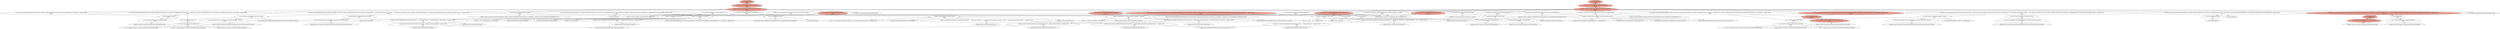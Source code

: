 digraph "implicit-searches-1510003565016" {
 graph [ranksep=0];
  "shapeless.LabelledGeneric.Aux[scala.collection.immutable.::[String],R]" [label="shapeless.LabelledGeneric.Aux[scala.collection.immutable.::[String],R]\l30ms"];
  "io.circe.export.Exported[io.circe.Decoder[String]]" [label="io.circe.export.Exported[io.circe.Decoder[String]]\l31ms"];
  "shapeless.LabelledGeneric.Aux[Qux,R]" [label="shapeless.LabelledGeneric.Aux[Qux,R]\l31ms"];
  "shapeless.ops.coproduct.ZipWithKeys.Aux[(Symbol @@ String('::')) :: (Symbol @@ String('Nil')) :: shapeless.HNil,scala.collection.immutable.::[String] :+: scala.collection.immutable.Nil.type :+: shapeless.CNil,R]" [label="shapeless.ops.coproduct.ZipWithKeys.Aux[(Symbol @@ String('::')) :: (Symbol @@ String('Nil')) :: shapeless.HNil,scala.collection.immutable.::[String] :+: scala.collection.immutable.Nil.type :+: shapeless.CNil,R]\l11ms"];
  "io.circe.generic.encoding.ReprObjectEncoder[String with shapeless.labelled.KeyTag[Symbol with shapeless.tag.Tagged[String('head')],String] :: List[String] with shapeless.labelled.KeyTag[Symbol with shapeless.tag.Tagged[String('tl$access$1')],List[String]] :: shapeless.HNil]" [label="io.circe.generic.encoding.ReprObjectEncoder[String with shapeless.labelled.KeyTag[Symbol with shapeless.tag.Tagged[String('head')],String] :: List[String] with shapeless.labelled.KeyTag[Symbol with shapeless.tag.Tagged[String('tl$access$1')],List[String]] :: shapeless.HNil]\l41ms"];
  "shapeless.ops.hlist.ZipWithKeys.Aux[(Symbol @@ String('xs')) :: shapeless.HNil,List[String] :: shapeless.HNil,R]" [label="shapeless.ops.hlist.ZipWithKeys.Aux[(Symbol @@ String('xs')) :: shapeless.HNil,List[String] :: shapeless.HNil,R]\l57ms"];
  "io.circe.export.Exported[io.circe.ObjectEncoder[List[String]]]" [style=filled, fillcolor="#ea9d8f",label="io.circe.export.Exported[io.circe.ObjectEncoder[List[String]]]\l999ms"];
  "io.circe.export.Exported[io.circe.Decoder[scala.collection.immutable.Nil.type]]" [label="io.circe.export.Exported[io.circe.Decoder[scala.collection.immutable.Nil.type]]\l26ms"];
  "io.circe.generic.decoding.ReprDecoder[scala.collection.immutable.::[String] with shapeless.labelled.KeyTag[Symbol with shapeless.tag.Tagged[String('::')],scala.collection.immutable.::[String]] :+: scala.collection.immutable.Nil.type with shapeless.labelled.KeyTag[Symbol with shapeless.tag.Tagged[String('Nil')],scala.collection.immutable.Nil.type] :+: shapeless.CNil]" [label="io.circe.generic.decoding.ReprDecoder[scala.collection.immutable.::[String] with shapeless.labelled.KeyTag[Symbol with shapeless.tag.Tagged[String('::')],scala.collection.immutable.::[String]] :+: scala.collection.immutable.Nil.type with shapeless.labelled.KeyTag[Symbol with shapeless.tag.Tagged[String('Nil')],scala.collection.immutable.Nil.type] :+: shapeless.CNil]\l166ms"];
  "io.circe.Encoder[String]" [label="io.circe.Encoder[String]\l95ms"];
  "io.circe.export.Exported[io.circe.ObjectEncoder[Foo]]" [style=filled, fillcolor="#ea9d8f",label="io.circe.export.Exported[io.circe.ObjectEncoder[Foo]]\l2049ms"];
  "io.circe.Decoder[scala.collection.immutable.::[String]]" [label="io.circe.Decoder[scala.collection.immutable.::[String]]\l109ms"];
  "io.circe.Decoder[scala.collection.immutable.Nil.type]" [label="io.circe.Decoder[scala.collection.immutable.Nil.type]\l30ms"];
  "io.circe.export.Exported[io.circe.Decoder[Qux]]" [label="io.circe.export.Exported[io.circe.Decoder[Qux]]\l72ms"];
  "io.circe.Decoder[List[String]]" [label="io.circe.Decoder[List[String]]\l395ms"];
  "io.circe.generic.decoding.ReprDecoder[String with shapeless.labelled.KeyTag[Symbol with shapeless.tag.Tagged[String('head')],String] :: List[String] with shapeless.labelled.KeyTag[Symbol with shapeless.tag.Tagged[String('tl$access$1')],List[String]] :: shapeless.HNil]" [label="io.circe.generic.decoding.ReprDecoder[String with shapeless.labelled.KeyTag[Symbol with shapeless.tag.Tagged[String('head')],String] :: List[String] with shapeless.labelled.KeyTag[Symbol with shapeless.tag.Tagged[String('tl$access$1')],List[String]] :: shapeless.HNil]\l56ms"];
  "io.circe.generic.encoding.ReprObjectEncoder[Int with shapeless.labelled.KeyTag[Symbol with shapeless.tag.Tagged[String('i')],Int] :: Option[Double] with shapeless.labelled.KeyTag[Symbol with shapeless.tag.Tagged[String('d')],Option[Double]] :: shapeless.HNil]" [label="io.circe.generic.encoding.ReprObjectEncoder[Int with shapeless.labelled.KeyTag[Symbol with shapeless.tag.Tagged[String('i')],Int] :: Option[Double] with shapeless.labelled.KeyTag[Symbol with shapeless.tag.Tagged[String('d')],Option[Double]] :: shapeless.HNil]\l52ms"];
  "io.circe.Decoder[Option[Double]]" [label="io.circe.Decoder[Option[Double]]\l17ms"];
  "shapeless.LabelledGeneric.Aux[String,R]" [label="shapeless.LabelledGeneric.Aux[String,R]\l6ms"];
  "io.circe.generic.decoding.DerivedDecoder[List[String]]" [label="io.circe.generic.decoding.DerivedDecoder[List[String]]\l384ms"];
  "shapeless.ops.coproduct.ZipWithKeys.Aux[(Symbol @@ String('::')) :: (Symbol @@ String('Nil')) :: shapeless.HNil,scala.collection.immutable.::[String] :+: scala.collection.immutable.Nil.type :+: shapeless.CNil,R]" [label="shapeless.ops.coproduct.ZipWithKeys.Aux[(Symbol @@ String('::')) :: (Symbol @@ String('Nil')) :: shapeless.HNil,scala.collection.immutable.::[String] :+: scala.collection.immutable.Nil.type :+: shapeless.CNil,R]\l8ms"];
  "io.circe.generic.encoding.DerivedObjectEncoder[List[String]]" [style=filled, fillcolor="#ea9d8f",label="io.circe.generic.encoding.DerivedObjectEncoder[List[String]]\l991ms"];
  "io.circe.generic.encoding.ReprObjectEncoder[String with shapeless.labelled.KeyTag[Symbol with shapeless.tag.Tagged[String('head')],String] :: List[String] with shapeless.labelled.KeyTag[Symbol with shapeless.tag.Tagged[String('tl$access$1')],List[String]] :: shapeless.HNil]" [label="io.circe.generic.encoding.ReprObjectEncoder[String with shapeless.labelled.KeyTag[Symbol with shapeless.tag.Tagged[String('head')],String] :: List[String] with shapeless.labelled.KeyTag[Symbol with shapeless.tag.Tagged[String('tl$access$1')],List[String]] :: shapeless.HNil]\l68ms"];
  "shapeless.ops.coproduct.ZipWithKeys.Aux[(Symbol @@ String('Bar')) :: (Symbol @@ String('Qux')) :: shapeless.HNil,Bar :+: Qux :+: shapeless.CNil,R]" [label="shapeless.ops.coproduct.ZipWithKeys.Aux[(Symbol @@ String('Bar')) :: (Symbol @@ String('Qux')) :: shapeless.HNil,Bar :+: Qux :+: shapeless.CNil,R]\l50ms"];
  "shapeless.LabelledGeneric.Aux[scala.collection.immutable.Nil.type,R]" [label="shapeless.LabelledGeneric.Aux[scala.collection.immutable.Nil.type,R]\l18ms"];
  "io.circe.export.Exported[io.circe.ObjectEncoder[String]]" [label="io.circe.export.Exported[io.circe.ObjectEncoder[String]]\l58ms"];
  "io.circe.generic.encoding.ReprObjectEncoder[scala.collection.immutable.::[String] with shapeless.labelled.KeyTag[Symbol with shapeless.tag.Tagged[String('::')],scala.collection.immutable.::[String]] :+: scala.collection.immutable.Nil.type with shapeless.labelled.KeyTag[Symbol with shapeless.tag.Tagged[String('Nil')],scala.collection.immutable.Nil.type] :+: shapeless.CNil]" [label="io.circe.generic.encoding.ReprObjectEncoder[scala.collection.immutable.::[String] with shapeless.labelled.KeyTag[Symbol with shapeless.tag.Tagged[String('::')],scala.collection.immutable.::[String]] :+: scala.collection.immutable.Nil.type with shapeless.labelled.KeyTag[Symbol with shapeless.tag.Tagged[String('Nil')],scala.collection.immutable.Nil.type] :+: shapeless.CNil]\l214ms"];
  "io.circe.Encoder[List[String]]" [style=filled, fillcolor="#ea9d8f",label="io.circe.Encoder[List[String]]\l1022ms"];
  "shapeless.ops.hlist.ZipWithKeys.Aux[(Symbol @@ String('head')) :: (Symbol @@ String('tl$access$1')) :: shapeless.HNil,String :: List[String] :: shapeless.HNil,R]" [label="shapeless.ops.hlist.ZipWithKeys.Aux[(Symbol @@ String('head')) :: (Symbol @@ String('tl$access$1')) :: shapeless.HNil,String :: List[String] :: shapeless.HNil,R]\l13ms"];
  "io.circe.generic.encoding.ReprObjectEncoder[Bar with shapeless.labelled.KeyTag[Symbol with shapeless.tag.Tagged[String('Bar')],Bar] :+: Qux with shapeless.labelled.KeyTag[Symbol with shapeless.tag.Tagged[String('Qux')],Qux] :+: shapeless.CNil]" [style=filled, fillcolor="#ea9d8f",label="io.circe.generic.encoding.ReprObjectEncoder[Bar with shapeless.labelled.KeyTag[Symbol with shapeless.tag.Tagged[String('Bar')],Bar] :+: Qux with shapeless.labelled.KeyTag[Symbol with shapeless.tag.Tagged[String('Qux')],Qux] :+: shapeless.CNil]\l524ms"];
  "shapeless.ops.hlist.ZipWithKeys.Aux[(Symbol @@ String('head')) :: (Symbol @@ String('tl$access$1')) :: shapeless.HNil,String :: List[String] :: shapeless.HNil,R]" [label="shapeless.ops.hlist.ZipWithKeys.Aux[(Symbol @@ String('head')) :: (Symbol @@ String('tl$access$1')) :: shapeless.HNil,String :: List[String] :: shapeless.HNil,R]\l6ms"];
  "shapeless.LabelledGeneric.Aux[Foo,R]" [label="shapeless.LabelledGeneric.Aux[Foo,R]\l207ms"];
  "shapeless.LabelledGeneric.Aux[Bar,R]" [label="shapeless.LabelledGeneric.Aux[Bar,R]\l38ms"];
  "io.circe.Encoder[Option[Double]]" [label="io.circe.Encoder[Option[Double]]\l23ms"];
  "io.circe.generic.decoding.DerivedDecoder[scala.collection.immutable.::[String]]" [label="io.circe.generic.decoding.DerivedDecoder[scala.collection.immutable.::[String]]\l97ms"];
  "io.circe.Encoder[Bar]" [style=filled, fillcolor="#ea9d8f",label="io.circe.Encoder[Bar]\l1206ms"];
  "shapeless.LabelledGeneric.Aux[scala.collection.immutable.Nil.type,R]" [label="shapeless.LabelledGeneric.Aux[scala.collection.immutable.Nil.type,R]\l20ms"];
  "shapeless.LabelledGeneric.Aux[String,R]" [label="shapeless.LabelledGeneric.Aux[String,R]\l9ms"];
  "shapeless.LabelledGeneric.Aux[Qux,R]" [label="shapeless.LabelledGeneric.Aux[Qux,R]\l90ms"];
  "shapeless.ops.hlist.ZipWithKeys[(Symbol @@ String('d')) :: shapeless.HNil,Option[Double] :: shapeless.HNil]" [label="shapeless.ops.hlist.ZipWithKeys[(Symbol @@ String('d')) :: shapeless.HNil,Option[Double] :: shapeless.HNil]\l18ms"];
  "shapeless.ops.hlist.ZipWithKeys[(Symbol @@ String('tl$access$1')) :: shapeless.HNil,List[String] :: shapeless.HNil]" [label="shapeless.ops.hlist.ZipWithKeys[(Symbol @@ String('tl$access$1')) :: shapeless.HNil,List[String] :: shapeless.HNil]\l12ms"];
  "shapeless.LabelledGeneric.Aux[Bar,R]" [label="shapeless.LabelledGeneric.Aux[Bar,R]\l30ms"];
  "io.circe.Decoder[String]" [label="io.circe.Decoder[String]\l49ms"];
  "shapeless.LabelledGeneric.Aux[String,R]" [label="shapeless.LabelledGeneric.Aux[String,R]\l13ms"];
  "shapeless.ops.coproduct.ZipWithKeys[(Symbol @@ String('Nil')) :: shapeless.HNil,scala.collection.immutable.Nil.type :+: shapeless.CNil]" [label="shapeless.ops.coproduct.ZipWithKeys[(Symbol @@ String('Nil')) :: shapeless.HNil,scala.collection.immutable.Nil.type :+: shapeless.CNil]\l15ms"];
  "shapeless.LabelledGeneric.Aux[Qux,R]" [label="shapeless.LabelledGeneric.Aux[Qux,R]\l37ms"];
  "io.circe.Encoder[Qux]" [label="io.circe.Encoder[Qux]\l234ms"];
  "io.circe.Decoder[Qux]" [label="io.circe.Decoder[Qux]\l76ms"];
  "shapeless.LabelledGeneric.Aux[String,R]" [label="shapeless.LabelledGeneric.Aux[String,R]\l5ms"];
  "io.circe.Encoder[scala.collection.immutable.::[String]]" [label="io.circe.Encoder[scala.collection.immutable.::[String]]\l232ms"];
  "shapeless.ops.coproduct.ZipWithKeys.Aux[(Symbol @@ String('Bar')) :: (Symbol @@ String('Qux')) :: shapeless.HNil,Bar :+: Qux :+: shapeless.CNil,R]" [label="shapeless.ops.coproduct.ZipWithKeys.Aux[(Symbol @@ String('Bar')) :: (Symbol @@ String('Qux')) :: shapeless.HNil,Bar :+: Qux :+: shapeless.CNil,R]\l13ms"];
  "io.circe.generic.decoding.DerivedDecoder[Foo]" [style=filled, fillcolor="#ea9d8f",label="io.circe.generic.decoding.DerivedDecoder[Foo]\l576ms"];
  "shapeless.ops.coproduct.ZipWithKeys.Aux[(Symbol @@ String('::')) :: (Symbol @@ String('Nil')) :: shapeless.HNil,scala.collection.immutable.::[String] :+: scala.collection.immutable.Nil.type :+: shapeless.CNil,R]" [label="shapeless.ops.coproduct.ZipWithKeys.Aux[(Symbol @@ String('::')) :: (Symbol @@ String('Nil')) :: shapeless.HNil,scala.collection.immutable.::[String] :+: scala.collection.immutable.Nil.type :+: shapeless.CNil,R]\l17ms"];
  "shapeless.ops.coproduct.ZipWithKeys.Aux[(Symbol @@ String('Bar')) :: (Symbol @@ String('Qux')) :: shapeless.HNil,Bar :+: Qux :+: shapeless.CNil,R]" [label="shapeless.ops.coproduct.ZipWithKeys.Aux[(Symbol @@ String('Bar')) :: (Symbol @@ String('Qux')) :: shapeless.HNil,Bar :+: Qux :+: shapeless.CNil,R]\l8ms"];
  "io.circe.export.Exported[io.circe.ObjectEncoder[Qux]]" [label="io.circe.export.Exported[io.circe.ObjectEncoder[Qux]]\l219ms"];
  "io.circe.Encoder[Foo]" [style=filled, fillcolor="#ea9d8f",label="io.circe.Encoder[Foo]\l2114ms"];
  "io.circe.export.Exported[io.circe.ObjectEncoder[scala.collection.immutable.Nil.type]]" [label="io.circe.export.Exported[io.circe.ObjectEncoder[scala.collection.immutable.Nil.type]]\l72ms"];
  "io.circe.generic.encoding.ReprObjectEncoder[Int with shapeless.labelled.KeyTag[Symbol with shapeless.tag.Tagged[String('i')],Int] :: Option[Double] with shapeless.labelled.KeyTag[Symbol with shapeless.tag.Tagged[String('d')],Option[Double]] :: shapeless.HNil]" [label="io.circe.generic.encoding.ReprObjectEncoder[Int with shapeless.labelled.KeyTag[Symbol with shapeless.tag.Tagged[String('i')],Int] :: Option[Double] with shapeless.labelled.KeyTag[Symbol with shapeless.tag.Tagged[String('d')],Option[Double]] :: shapeless.HNil]\l21ms"];
  "shapeless.LabelledGeneric.Aux[List[String],R]" [label="shapeless.LabelledGeneric.Aux[List[String],R]\l215ms"];
  "io.circe.generic.encoding.DerivedObjectEncoder[scala.collection.immutable.::[String]]" [label="io.circe.generic.encoding.DerivedObjectEncoder[scala.collection.immutable.::[String]]\l204ms"];
  "io.circe.generic.decoding.ReprDecoder[List[String] with shapeless.labelled.KeyTag[Symbol with shapeless.tag.Tagged[String('xs')],List[String]] :: shapeless.HNil]" [label="io.circe.generic.decoding.ReprDecoder[List[String] with shapeless.labelled.KeyTag[Symbol with shapeless.tag.Tagged[String('xs')],List[String]] :: shapeless.HNil]\l401ms"];
  "io.circe.generic.encoding.DerivedObjectEncoder[String]" [label="io.circe.generic.encoding.DerivedObjectEncoder[String]\l40ms"];
  "io.circe.export.Exported[io.circe.ObjectEncoder[scala.collection.immutable.::[String]]]" [label="io.circe.export.Exported[io.circe.ObjectEncoder[scala.collection.immutable.::[String]]]\l211ms"];
  "io.circe.generic.encoding.DerivedObjectEncoder[scala.collection.immutable.Nil.type]" [label="io.circe.generic.encoding.DerivedObjectEncoder[scala.collection.immutable.Nil.type]\l65ms"];
  "shapeless.ops.hlist.ZipWithKeys.Aux[(Symbol @@ String('i')) :: (Symbol @@ String('d')) :: shapeless.HNil,Int :: Option[Double] :: shapeless.HNil,R]" [label="shapeless.ops.hlist.ZipWithKeys.Aux[(Symbol @@ String('i')) :: (Symbol @@ String('d')) :: shapeless.HNil,Int :: Option[Double] :: shapeless.HNil,R]\l25ms"];
  "io.circe.generic.decoding.ReprDecoder[Int with shapeless.labelled.KeyTag[Symbol with shapeless.tag.Tagged[String('i')],Int] :: Option[Double] with shapeless.labelled.KeyTag[Symbol with shapeless.tag.Tagged[String('d')],Option[Double]] :: shapeless.HNil]" [label="io.circe.generic.decoding.ReprDecoder[Int with shapeless.labelled.KeyTag[Symbol with shapeless.tag.Tagged[String('i')],Int] :: Option[Double] with shapeless.labelled.KeyTag[Symbol with shapeless.tag.Tagged[String('d')],Option[Double]] :: shapeless.HNil]\l34ms"];
  "io.circe.export.Exported[io.circe.Decoder[Bar]]" [label="io.circe.export.Exported[io.circe.Decoder[Bar]]\l437ms"];
  "shapeless.Lazy[io.circe.generic.encoding.DerivedObjectEncoder[Foo]]" [style=filled, fillcolor="#ea9d8f",label="shapeless.Lazy[io.circe.generic.encoding.DerivedObjectEncoder[Foo]]\l1969ms"];
  "shapeless.LabelledGeneric.Aux[Foo,R]" [label="shapeless.LabelledGeneric.Aux[Foo,R]\l47ms"];
  "shapeless.LabelledGeneric.Aux[List[String],R]" [label="shapeless.LabelledGeneric.Aux[List[String],R]\l399ms"];
  "io.circe.generic.decoding.DerivedDecoder[Bar]" [label="io.circe.generic.decoding.DerivedDecoder[Bar]\l434ms"];
  "shapeless.LabelledGeneric.Aux[Bar,R]" [label="shapeless.LabelledGeneric.Aux[Bar,R]\l102ms"];
  "io.circe.export.Exported[io.circe.Decoder[scala.collection.immutable.::[String]]]" [label="io.circe.export.Exported[io.circe.Decoder[scala.collection.immutable.::[String]]]\l99ms"];
  "io.circe.generic.decoding.DerivedDecoder[Qux]" [label="io.circe.generic.decoding.DerivedDecoder[Qux]\l69ms"];
  "shapeless.ops.hlist.ZipWithKeys.Aux[(Symbol @@ String('xs')) :: shapeless.HNil,List[String] :: shapeless.HNil,R]" [label="shapeless.ops.hlist.ZipWithKeys.Aux[(Symbol @@ String('xs')) :: shapeless.HNil,List[String] :: shapeless.HNil,R]\l10ms"];
  "io.circe.generic.encoding.ReprObjectEncoder[List[String] with shapeless.labelled.KeyTag[Symbol with shapeless.tag.Tagged[String('xs')],List[String]] :: shapeless.HNil]" [label="io.circe.generic.encoding.ReprObjectEncoder[List[String] with shapeless.labelled.KeyTag[Symbol with shapeless.tag.Tagged[String('xs')],List[String]] :: shapeless.HNil]\l393ms"];
  "shapeless.ops.hlist.ZipWithKeys.Aux[(Symbol @@ String('i')) :: (Symbol @@ String('d')) :: shapeless.HNil,Int :: Option[Double] :: shapeless.HNil,R]" [label="shapeless.ops.hlist.ZipWithKeys.Aux[(Symbol @@ String('i')) :: (Symbol @@ String('d')) :: shapeless.HNil,Int :: Option[Double] :: shapeless.HNil,R]\l11ms"];
  "shapeless.ops.hlist.ZipWithKeys.Aux[(Symbol @@ String('head')) :: (Symbol @@ String('tl$access$1')) :: shapeless.HNil,String :: List[String] :: shapeless.HNil,R]" [label="shapeless.ops.hlist.ZipWithKeys.Aux[(Symbol @@ String('head')) :: (Symbol @@ String('tl$access$1')) :: shapeless.HNil,String :: List[String] :: shapeless.HNil,R]\l8ms"];
  "io.circe.generic.encoding.ReprObjectEncoder[scala.collection.immutable.::[String] with shapeless.labelled.KeyTag[Symbol with shapeless.tag.Tagged[String('::')],scala.collection.immutable.::[String]] :+: scala.collection.immutable.Nil.type with shapeless.labelled.KeyTag[Symbol with shapeless.tag.Tagged[String('Nil')],scala.collection.immutable.Nil.type] :+: shapeless.CNil]" [label="io.circe.generic.encoding.ReprObjectEncoder[scala.collection.immutable.::[String] with shapeless.labelled.KeyTag[Symbol with shapeless.tag.Tagged[String('::')],scala.collection.immutable.::[String]] :+: scala.collection.immutable.Nil.type with shapeless.labelled.KeyTag[Symbol with shapeless.tag.Tagged[String('Nil')],scala.collection.immutable.Nil.type] :+: shapeless.CNil]\l122ms"];
  "shapeless.LabelledGeneric.Aux[Foo,R]" [label="shapeless.LabelledGeneric.Aux[Foo,R]\l33ms"];
  "io.circe.generic.decoding.DerivedDecoder[scala.collection.immutable.Nil.type]" [label="io.circe.generic.decoding.DerivedDecoder[scala.collection.immutable.Nil.type]\l23ms"];
  "shapeless.LabelledGeneric.Aux[List[String],R]" [label="shapeless.LabelledGeneric.Aux[List[String],R]\l248ms"];
  "io.circe.generic.encoding.ReprObjectEncoder[Bar with shapeless.labelled.KeyTag[Symbol with shapeless.tag.Tagged[String('Bar')],Bar] :+: Qux with shapeless.labelled.KeyTag[Symbol with shapeless.tag.Tagged[String('Qux')],Qux] :+: shapeless.CNil]" [style=filled, fillcolor="#ea9d8f",label="io.circe.generic.encoding.ReprObjectEncoder[Bar with shapeless.labelled.KeyTag[Symbol with shapeless.tag.Tagged[String('Bar')],Bar] :+: Qux with shapeless.labelled.KeyTag[Symbol with shapeless.tag.Tagged[String('Qux')],Qux] :+: shapeless.CNil]\l954ms"];
  "shapeless.ops.hlist.ZipWithKeys.Aux[(Symbol @@ String('i')) :: (Symbol @@ String('d')) :: shapeless.HNil,Int :: Option[Double] :: shapeless.HNil,R]" [label="shapeless.ops.hlist.ZipWithKeys.Aux[(Symbol @@ String('i')) :: (Symbol @@ String('d')) :: shapeless.HNil,Int :: Option[Double] :: shapeless.HNil,R]\l7ms"];
  "io.circe.generic.encoding.DerivedObjectEncoder[Qux]" [label="io.circe.generic.encoding.DerivedObjectEncoder[Qux]\l209ms"];
  "shapeless.LabelledGeneric.Aux[scala.collection.immutable.::[String],R]" [label="shapeless.LabelledGeneric.Aux[scala.collection.immutable.::[String],R]\l58ms"];
  "shapeless.LabelledGeneric.Aux[scala.collection.immutable.::[String],R]" [label="shapeless.LabelledGeneric.Aux[scala.collection.immutable.::[String],R]\l38ms"];
  "io.circe.generic.encoding.DerivedObjectEncoder[Foo]" [style=filled, fillcolor="#ea9d8f",label="io.circe.generic.encoding.DerivedObjectEncoder[Foo]\l1744ms"];
  "io.circe.export.Exported[io.circe.Decoder[Foo]]" [style=filled, fillcolor="#ea9d8f",label="io.circe.export.Exported[io.circe.Decoder[Foo]]\l684ms"];
  "io.circe.export.Exported[io.circe.Decoder[List[String]]]" [label="io.circe.export.Exported[io.circe.Decoder[List[String]]]\l387ms"];
  "io.circe.generic.encoding.DerivedObjectEncoder[Bar]" [style=filled, fillcolor="#ea9d8f",label="io.circe.generic.encoding.DerivedObjectEncoder[Bar]\l1184ms"];
  "shapeless.Lazy[io.circe.generic.decoding.DerivedDecoder[Foo]]" [style=filled, fillcolor="#ea9d8f",label="shapeless.Lazy[io.circe.generic.decoding.DerivedDecoder[Foo]]\l657ms"];
  "io.circe.Decoder[Bar]" [label="io.circe.Decoder[Bar]\l441ms"];
  "io.circe.export.Exported[io.circe.ObjectEncoder[Bar]]" [style=filled, fillcolor="#ea9d8f",label="io.circe.export.Exported[io.circe.ObjectEncoder[Bar]]\l1192ms"];
  "io.circe.Encoder[scala.collection.immutable.Nil.type]" [label="io.circe.Encoder[scala.collection.immutable.Nil.type]\l86ms"];
  "shapeless.ops.coproduct.ZipWithKeys[(Symbol @@ String('Qux')) :: shapeless.HNil,Qux :+: shapeless.CNil]" [label="shapeless.ops.coproduct.ZipWithKeys[(Symbol @@ String('Qux')) :: shapeless.HNil,Qux :+: shapeless.CNil]\l36ms"];
  "io.circe.generic.decoding.ReprDecoder[Bar with shapeless.labelled.KeyTag[Symbol with shapeless.tag.Tagged[String('Bar')],Bar] :+: Qux with shapeless.labelled.KeyTag[Symbol with shapeless.tag.Tagged[String('Qux')],Qux] :+: shapeless.CNil]" [style=filled, fillcolor="#ea9d8f",label="io.circe.generic.decoding.ReprDecoder[Bar with shapeless.labelled.KeyTag[Symbol with shapeless.tag.Tagged[String('Bar')],Bar] :+: Qux with shapeless.labelled.KeyTag[Symbol with shapeless.tag.Tagged[String('Qux')],Qux] :+: shapeless.CNil]\l539ms"];
  "shapeless.ops.hlist.ZipWithKeys.Aux[(Symbol @@ String('xs')) :: shapeless.HNil,List[String] :: shapeless.HNil,R]" [label="shapeless.ops.hlist.ZipWithKeys.Aux[(Symbol @@ String('xs')) :: shapeless.HNil,List[String] :: shapeless.HNil,R]\l6ms"];
  "io.circe.Decoder[Foo]" [style=filled, fillcolor="#ea9d8f",label="io.circe.Decoder[Foo]\l705ms"];
  "io.circe.generic.encoding.ReprObjectEncoder[List[String] with shapeless.labelled.KeyTag[Symbol with shapeless.tag.Tagged[String('xs')],List[String]] :: shapeless.HNil]" [style=filled, fillcolor="#ea9d8f",label="io.circe.generic.encoding.ReprObjectEncoder[List[String] with shapeless.labelled.KeyTag[Symbol with shapeless.tag.Tagged[String('xs')],List[String]] :: shapeless.HNil]\l642ms"];
  "io.circe.generic.decoding.DerivedDecoder[String]" [label="io.circe.generic.decoding.DerivedDecoder[String]\l23ms"];
  "shapeless.LabelledGeneric.Aux[scala.collection.immutable.Nil.type,R]" [label="shapeless.LabelledGeneric.Aux[scala.collection.immutable.Nil.type,R]\l35ms"];
  
  "io.circe.export.Exported[io.circe.Decoder[scala.collection.immutable.Nil.type]]" -> "shapeless.Lazy[io.circe.generic.decoding.DerivedDecoder[scala.collection.immutable.Nil.type]]";
  "io.circe.generic.encoding.ReprObjectEncoder[scala.collection.immutable.::[String] with shapeless.labelled.KeyTag[Symbol with shapeless.tag.Tagged[String('::')],scala.collection.immutable.::[String]] :+: scala.collection.immutable.Nil.type with shapeless.labelled.KeyTag[Symbol with shapeless.tag.Tagged[String('Nil')],scala.collection.immutable.Nil.type] :+: shapeless.CNil]" -> "io.circe.Encoder[scala.collection.immutable.Nil.type]";
  "io.circe.generic.decoding.DerivedDecoder[List[String]]" -> "shapeless.Lazy[io.circe.generic.decoding.ReprDecoder[this.Out]]";
  "io.circe.generic.decoding.DerivedDecoder[Qux]" -> "shapeless.Lazy[io.circe.generic.decoding.ReprDecoder[this.Out]]";
  "io.circe.generic.decoding.DerivedDecoder[scala.collection.immutable.::[String]]" -> "shapeless.Lazy[io.circe.generic.decoding.ReprDecoder[this.Out]]";
  "io.circe.generic.decoding.DerivedDecoder[Foo]" -> "shapeless.Lazy[io.circe.generic.decoding.ReprDecoder[this.Out]]";
  "io.circe.generic.encoding.DerivedObjectEncoder[String]" -> "shapeless.LabelledGeneric.Aux[String,R]";
  "io.circe.generic.decoding.DerivedDecoder[String]" -> "shapeless.LabelledGeneric.Aux[String,R]";
  "io.circe.export.Exported[io.circe.ObjectEncoder[scala.collection.immutable.Nil.type]]" -> "shapeless.Lazy[io.circe.generic.encoding.DerivedObjectEncoder[scala.collection.immutable.Nil.type]]";
  "io.circe.export.Exported[io.circe.ObjectEncoder[String]]" -> "(=> Unit) => shapeless.Lazy[io.circe.generic.encoding.DerivedObjectEncoder[String]]";
  "io.circe.generic.decoding.ReprDecoder[Int with shapeless.labelled.KeyTag[Symbol with shapeless.tag.Tagged[String('i')],Int] :: Option[Double] with shapeless.labelled.KeyTag[Symbol with shapeless.tag.Tagged[String('d')],Option[Double]] :: shapeless.HNil]" -> "io.circe.Decoder[Option[Double]]";
  "io.circe.Decoder[Qux]" -> "io.circe.export.Exported[io.circe.Decoder[Qux]]";
  "io.circe.export.Exported[io.circe.Decoder[Qux]]" -> "shapeless.Lazy[io.circe.generic.decoding.DerivedDecoder[Qux]]";
  "shapeless.LabelledGeneric.Aux[scala.collection.immutable.::[String],R]" -> "shapeless.ops.hlist.ZipWithKeys.Aux[(Symbol @@ String('head')) :: (Symbol @@ String('tl$access$1')) :: shapeless.HNil,String :: List[String] :: shapeless.HNil,R]";
  "io.circe.generic.decoding.DerivedDecoder[Bar]" -> "shapeless.Lazy[io.circe.generic.decoding.ReprDecoder[shapeless.labelled.FieldType[Symbol @@ String('xs'),List[String]] :: shapeless.ops.hlist.ZipWithKeys.hnilZipWithKeys.Out]]";
  "shapeless.Lazy[io.circe.generic.encoding.DerivedObjectEncoder[Foo]]" -> "io.circe.generic.encoding.DerivedObjectEncoder[String]";
  "shapeless.ops.coproduct.ZipWithKeys[(Symbol @@ String('Qux')) :: shapeless.HNil,Qux :+: shapeless.CNil]" -> "shapeless.ops.coproduct.ZipWithKeys[shapeless.HNil,shapeless.CNil]";
  "shapeless.ops.coproduct.ZipWithKeys[(Symbol @@ String('Nil')) :: shapeless.HNil,scala.collection.immutable.Nil.type :+: shapeless.CNil]" -> "shapeless.ops.coproduct.ZipWithKeys[shapeless.HNil,shapeless.CNil]";
  "io.circe.Encoder[List[String]]" -> "io.circe.export.Exported[io.circe.ObjectEncoder[List[String]]]";
  "io.circe.Encoder[Foo]" -> "io.circe.export.Exported[io.circe.ObjectEncoder[Foo]]";
  "io.circe.Decoder[Option[Double]]" -> "io.circe.Decoder[Double]";
  "io.circe.generic.decoding.ReprDecoder[String with shapeless.labelled.KeyTag[Symbol with shapeless.tag.Tagged[String('head')],String] :: List[String] with shapeless.labelled.KeyTag[Symbol with shapeless.tag.Tagged[String('tl$access$1')],List[String]] :: shapeless.HNil]" -> "io.circe.Decoder[List[String]]";
  "io.circe.generic.decoding.ReprDecoder[List[String] with shapeless.labelled.KeyTag[Symbol with shapeless.tag.Tagged[String('xs')],List[String]] :: shapeless.HNil]" -> "io.circe.Decoder[List[String]]";
  "shapeless.Lazy[io.circe.generic.decoding.DerivedDecoder[Foo]]" -> "io.circe.generic.decoding.ReprDecoder[List[String] with shapeless.labelled.KeyTag[Symbol with shapeless.tag.Tagged[String('xs')],List[String]] :: shapeless.HNil]";
  "io.circe.generic.decoding.ReprDecoder[Int with shapeless.labelled.KeyTag[Symbol with shapeless.tag.Tagged[String('i')],Int] :: Option[Double] with shapeless.labelled.KeyTag[Symbol with shapeless.tag.Tagged[String('d')],Option[Double]] :: shapeless.HNil]" -> "io.circe.Decoder[Int]";
  "io.circe.Encoder[Bar]" -> "io.circe.export.Exported[io.circe.ObjectEncoder[Bar]]";
  "io.circe.export.Exported[io.circe.Decoder[scala.collection.immutable.::[String]]]" -> "shapeless.Lazy[io.circe.generic.decoding.DerivedDecoder[scala.collection.immutable.::[String]]]";
  "shapeless.LabelledGeneric.Aux[List[String],R]" -> "shapeless.Generic.Aux[List[String],V]";
  "io.circe.Decoder[Foo]" -> "io.circe.export.Exported[io.circe.Decoder[Foo]]";
  "io.circe.export.Exported[io.circe.Decoder[String]]" -> "Unit => shapeless.Lazy[io.circe.generic.decoding.DerivedDecoder[String]]";
  "io.circe.export.Exported[io.circe.ObjectEncoder[String]]" -> "shapeless.Lazy[io.circe.generic.encoding.DerivedObjectEncoder[String]]";
  "shapeless.Lazy[io.circe.generic.encoding.DerivedObjectEncoder[Foo]]" -> "io.circe.generic.encoding.DerivedObjectEncoder[List[String]]";
  "shapeless.Lazy[io.circe.generic.encoding.DerivedObjectEncoder[Foo]]" -> "io.circe.generic.encoding.DerivedObjectEncoder[Bar]";
  "io.circe.Decoder[Bar]" -> "io.circe.export.Exported[io.circe.Decoder[Bar]]";
  "shapeless.LabelledGeneric.Aux[Bar,R]" -> "shapeless.labelled.FieldType[Symbol @@ String('xs'),List[String]] :: shapeless.ops.hlist.ZipWithKeys.hnilZipWithKeys.Out <:< (List[String] :: shapeless.HNil)";
  "shapeless.ops.hlist.ZipWithKeys[(Symbol @@ String('d')) :: shapeless.HNil,Option[Double] :: shapeless.HNil]" -> "shapeless.ops.hlist.ZipWithKeys[shapeless.HNil,shapeless.HNil]";
  "shapeless.ops.hlist.ZipWithKeys[(Symbol @@ String('tl$access$1')) :: shapeless.HNil,List[String] :: shapeless.HNil]" -> "shapeless.ops.hlist.ZipWithKeys[shapeless.HNil,shapeless.HNil]";
  "shapeless.ops.hlist.ZipWithKeys.Aux[(Symbol @@ String('xs')) :: shapeless.HNil,List[String] :: shapeless.HNil,R]" -> "shapeless.ops.hlist.ZipWithKeys[shapeless.HNil,shapeless.HNil]";
  "io.circe.generic.decoding.ReprDecoder[Bar with shapeless.labelled.KeyTag[Symbol with shapeless.tag.Tagged[String('Bar')],Bar] :+: Qux with shapeless.labelled.KeyTag[Symbol with shapeless.tag.Tagged[String('Qux')],Qux] :+: shapeless.CNil]" -> "io.circe.Decoder[Qux]";
  "shapeless.LabelledGeneric.Aux[scala.collection.immutable.Nil.type,R]" -> "shapeless.ops.hlist.ZipWithKeys.Aux[shapeless.HNil,shapeless.HNil,R]";
  "shapeless.Lazy[io.circe.generic.encoding.DerivedObjectEncoder[Foo]]" -> "io.circe.generic.encoding.DerivedObjectEncoder[scala.collection.immutable.::[String]]";
  "shapeless.Lazy[io.circe.generic.decoding.DerivedDecoder[Foo]]" -> "io.circe.generic.decoding.ReprDecoder[String with shapeless.labelled.KeyTag[Symbol with shapeless.tag.Tagged[String('head')],String] :: List[String] with shapeless.labelled.KeyTag[Symbol with shapeless.tag.Tagged[String('tl$access$1')],List[String]] :: shapeless.HNil]";
  "io.circe.generic.encoding.DerivedObjectEncoder[Qux]" -> "shapeless.LabelledGeneric.Aux[Qux,R]";
  "io.circe.generic.decoding.DerivedDecoder[Qux]" -> "shapeless.LabelledGeneric.Aux[Qux,R]";
  "io.circe.export.Exported[io.circe.ObjectEncoder[scala.collection.immutable.::[String]]]" -> "shapeless.Lazy[io.circe.generic.encoding.DerivedObjectEncoder[scala.collection.immutable.::[String]]]";
  "io.circe.Decoder[scala.collection.immutable.Nil.type]" -> "io.circe.export.Exported[io.circe.Decoder[scala.collection.immutable.Nil.type]]";
  "shapeless.ops.coproduct.ZipWithKeys[(Symbol @@ String('Nil')) :: shapeless.HNil,scala.collection.immutable.Nil.type :+: shapeless.CNil]" -> "shapeless.Witness.Aux[Symbol @@ String('Nil')]";
  "io.circe.generic.encoding.DerivedObjectEncoder[scala.collection.immutable.Nil.type]" -> "shapeless.LabelledGeneric.Aux[scala.collection.immutable.Nil.type,R]";
  "io.circe.generic.decoding.DerivedDecoder[scala.collection.immutable.Nil.type]" -> "shapeless.LabelledGeneric.Aux[scala.collection.immutable.Nil.type,R]";
  "io.circe.Encoder[scala.collection.immutable.::[String]]" -> "io.circe.export.Exported[io.circe.ObjectEncoder[scala.collection.immutable.::[String]]]";
  "shapeless.Lazy[io.circe.generic.decoding.DerivedDecoder[Foo]]" -> "io.circe.generic.decoding.DerivedDecoder[scala.collection.immutable.::[String]]";
  "io.circe.generic.decoding.DerivedDecoder[Bar]" -> "shapeless.LabelledGeneric.Aux[Bar,R]";
  "io.circe.generic.encoding.DerivedObjectEncoder[Bar]" -> "shapeless.LabelledGeneric.Aux[Bar,R]";
  "io.circe.export.Exported[io.circe.Decoder[Foo]]" -> "shapeless.Lazy[io.circe.generic.decoding.DerivedDecoder[Foo]]";
  "io.circe.Decoder[scala.collection.immutable.::[String]]" -> "io.circe.export.Exported[io.circe.Decoder[scala.collection.immutable.::[String]]]";
  "io.circe.generic.encoding.ReprObjectEncoder[Int with shapeless.labelled.KeyTag[Symbol with shapeless.tag.Tagged[String('i')],Int] :: Option[Double] with shapeless.labelled.KeyTag[Symbol with shapeless.tag.Tagged[String('d')],Option[Double]] :: shapeless.HNil]" -> "io.circe.Encoder[Int]";
  "io.circe.export.Exported[io.circe.Decoder[String]]" -> "(=> Unit) => shapeless.Lazy[io.circe.generic.decoding.DerivedDecoder[String]]";
  "shapeless.ops.coproduct.ZipWithKeys.Aux[(Symbol @@ String('Bar')) :: (Symbol @@ String('Qux')) :: shapeless.HNil,Bar :+: Qux :+: shapeless.CNil,R]" -> "shapeless.ops.coproduct.ZipWithKeys[(Symbol @@ String('Qux')) :: shapeless.HNil,Qux :+: shapeless.CNil]";
  "io.circe.export.Exported[io.circe.Decoder[Bar]]" -> "shapeless.Lazy[io.circe.generic.decoding.DerivedDecoder[Bar]]";
  "shapeless.Lazy[io.circe.generic.decoding.DerivedDecoder[Foo]]" -> "io.circe.generic.decoding.DerivedDecoder[scala.collection.immutable.Nil.type]";
  "shapeless.ops.hlist.ZipWithKeys.Aux[(Symbol @@ String('i')) :: (Symbol @@ String('d')) :: shapeless.HNil,Int :: Option[Double] :: shapeless.HNil,R]" -> "shapeless.Witness.Aux[Symbol @@ String('i')]";
  "shapeless.Lazy[io.circe.generic.decoding.DerivedDecoder[Foo]]" -> "io.circe.generic.decoding.ReprDecoder[scala.collection.immutable.::[String] with shapeless.labelled.KeyTag[Symbol with shapeless.tag.Tagged[String('::')],scala.collection.immutable.::[String]] :+: scala.collection.immutable.Nil.type with shapeless.labelled.KeyTag[Symbol with shapeless.tag.Tagged[String('Nil')],scala.collection.immutable.Nil.type] :+: shapeless.CNil]";
  "shapeless.Lazy[io.circe.generic.encoding.DerivedObjectEncoder[Foo]]" -> "io.circe.generic.encoding.DerivedObjectEncoder[Foo]";
  "shapeless.ops.coproduct.ZipWithKeys.Aux[(Symbol @@ String('::')) :: (Symbol @@ String('Nil')) :: shapeless.HNil,scala.collection.immutable.::[String] :+: scala.collection.immutable.Nil.type :+: shapeless.CNil,R]" -> "shapeless.Witness.Aux[Symbol @@ String('::')]";
  "io.circe.generic.encoding.DerivedObjectEncoder[Foo]" -> "shapeless.LabelledGeneric.Aux[Foo,R]";
  "io.circe.generic.decoding.DerivedDecoder[Foo]" -> "shapeless.LabelledGeneric.Aux[Foo,R]";
  "io.circe.export.Exported[io.circe.ObjectEncoder[Qux]]" -> "shapeless.Lazy[io.circe.generic.encoding.DerivedObjectEncoder[Qux]]";
  "shapeless.Lazy[io.circe.generic.encoding.DerivedObjectEncoder[Foo]]" -> "io.circe.generic.encoding.ReprObjectEncoder[shapeless.HNil]";
  "shapeless.LabelledGeneric.Aux[scala.collection.immutable.::[String],R]" -> "shapeless.DefaultSymbolicLabelling.Aux[scala.collection.immutable.::[String],K]";
  "shapeless.Lazy[io.circe.generic.encoding.DerivedObjectEncoder[Foo]]" -> "io.circe.generic.encoding.DerivedObjectEncoder[Qux]";
  "shapeless.ops.hlist.ZipWithKeys.Aux[(Symbol @@ String('i')) :: (Symbol @@ String('d')) :: shapeless.HNil,Int :: Option[Double] :: shapeless.HNil,R]" -> "shapeless.ops.hlist.ZipWithKeys[(Symbol @@ String('d')) :: shapeless.HNil,Option[Double] :: shapeless.HNil]";
  "io.circe.generic.encoding.ReprObjectEncoder[scala.collection.immutable.::[String] with shapeless.labelled.KeyTag[Symbol with shapeless.tag.Tagged[String('::')],scala.collection.immutable.::[String]] :+: scala.collection.immutable.Nil.type with shapeless.labelled.KeyTag[Symbol with shapeless.tag.Tagged[String('Nil')],scala.collection.immutable.Nil.type] :+: shapeless.CNil]" -> "io.circe.Encoder[scala.collection.immutable.::[String]]";
  "shapeless.Lazy[io.circe.generic.decoding.DerivedDecoder[Foo]]" -> "io.circe.generic.decoding.DerivedDecoder[List[String]]";
  "io.circe.generic.encoding.ReprObjectEncoder[Bar with shapeless.labelled.KeyTag[Symbol with shapeless.tag.Tagged[String('Bar')],Bar] :+: Qux with shapeless.labelled.KeyTag[Symbol with shapeless.tag.Tagged[String('Qux')],Qux] :+: shapeless.CNil]" -> "io.circe.Encoder[Qux]";
  "io.circe.generic.decoding.ReprDecoder[scala.collection.immutable.::[String] with shapeless.labelled.KeyTag[Symbol with shapeless.tag.Tagged[String('::')],scala.collection.immutable.::[String]] :+: scala.collection.immutable.Nil.type with shapeless.labelled.KeyTag[Symbol with shapeless.tag.Tagged[String('Nil')],scala.collection.immutable.Nil.type] :+: shapeless.CNil]" -> "io.circe.Decoder[scala.collection.immutable.Nil.type]";
  "shapeless.LabelledGeneric.Aux[Bar,R]" -> "shapeless.ops.hlist.ZipWithKeys.Aux[(Symbol @@ String('xs')) :: shapeless.HNil,List[String] :: shapeless.HNil,R]";
  "io.circe.export.Exported[io.circe.ObjectEncoder[Bar]]" -> "shapeless.Lazy[io.circe.generic.encoding.DerivedObjectEncoder[Bar]]";
  "shapeless.LabelledGeneric.Aux[Qux,R]" -> "this.Out <:< (Int :: Option[Double] :: shapeless.HNil)";
  "shapeless.Lazy[io.circe.generic.encoding.DerivedObjectEncoder[Foo]]" -> "io.circe.generic.encoding.ReprObjectEncoder[List[String] with shapeless.labelled.KeyTag[Symbol with shapeless.tag.Tagged[String('xs')],List[String]] :: shapeless.HNil]";
  "io.circe.generic.decoding.ReprDecoder[scala.collection.immutable.::[String] with shapeless.labelled.KeyTag[Symbol with shapeless.tag.Tagged[String('::')],scala.collection.immutable.::[String]] :+: scala.collection.immutable.Nil.type with shapeless.labelled.KeyTag[Symbol with shapeless.tag.Tagged[String('Nil')],scala.collection.immutable.Nil.type] :+: shapeless.CNil]" -> "io.circe.Decoder[scala.collection.immutable.::[String]]";
  "io.circe.export.Exported[io.circe.ObjectEncoder[Foo]]" -> "shapeless.Lazy[io.circe.generic.encoding.DerivedObjectEncoder[Foo]]";
  "shapeless.Lazy[io.circe.generic.decoding.DerivedDecoder[Foo]]" -> "io.circe.generic.decoding.DerivedDecoder[Bar]";
  "shapeless.LabelledGeneric.Aux[Foo,R]" -> "shapeless.ops.coproduct.ZipWithKeys.Aux[(Symbol @@ String('Bar')) :: (Symbol @@ String('Qux')) :: shapeless.HNil,Bar :+: Qux :+: shapeless.CNil,R]";
  "io.circe.generic.encoding.ReprObjectEncoder[Int with shapeless.labelled.KeyTag[Symbol with shapeless.tag.Tagged[String('i')],Int] :: Option[Double] with shapeless.labelled.KeyTag[Symbol with shapeless.tag.Tagged[String('d')],Option[Double]] :: shapeless.HNil]" -> "io.circe.Encoder[Option[Double]]";
  "shapeless.LabelledGeneric.Aux[List[String],R]" -> "this.Out <:< (scala.collection.immutable.::[String] :+: scala.collection.immutable.Nil.type :+: shapeless.CNil)";
  "shapeless.ops.hlist.ZipWithKeys[(Symbol @@ String('tl$access$1')) :: shapeless.HNil,List[String] :: shapeless.HNil]" -> "shapeless.Witness.Aux[Symbol @@ String('tl$access$1')]";
  "shapeless.LabelledGeneric.Aux[Bar,R]" -> "shapeless.DefaultSymbolicLabelling.Aux[Bar,K]";
  "io.circe.Decoder[scala.collection.immutable.::[String]]" -> "scala.collection.generic.CanBuildFrom[Nothing,String,scala.collection.immutable.::[String]]";
  "shapeless.Lazy[io.circe.generic.encoding.DerivedObjectEncoder[Foo]]" -> "io.circe.generic.encoding.DerivedObjectEncoder[scala.collection.immutable.Nil.type]";
  "io.circe.export.Exported[io.circe.ObjectEncoder[List[String]]]" -> "shapeless.Lazy[io.circe.generic.encoding.DerivedObjectEncoder[List[String]]]";
  "io.circe.generic.encoding.DerivedObjectEncoder[Bar]" -> "shapeless.Lazy[io.circe.generic.encoding.ReprObjectEncoder[shapeless.labelled.FieldType[Symbol @@ String('xs'),List[String]] :: shapeless.ops.hlist.ZipWithKeys.hnilZipWithKeys.Out]]";
  "io.circe.generic.encoding.ReprObjectEncoder[String with shapeless.labelled.KeyTag[Symbol with shapeless.tag.Tagged[String('head')],String] :: List[String] with shapeless.labelled.KeyTag[Symbol with shapeless.tag.Tagged[String('tl$access$1')],List[String]] :: shapeless.HNil]" -> "io.circe.Encoder[String]";
  "io.circe.Encoder[scala.collection.immutable.::[String]]" -> "io.circe.Encoder[String]";
  "io.circe.Encoder[List[String]]" -> "io.circe.Encoder[String]";
  "shapeless.ops.hlist.ZipWithKeys.Aux[(Symbol @@ String('xs')) :: shapeless.HNil,List[String] :: shapeless.HNil,R]" -> "shapeless.Witness.Aux[Symbol @@ String('xs')]";
  "shapeless.Lazy[io.circe.generic.decoding.DerivedDecoder[Foo]]" -> "io.circe.generic.decoding.ReprDecoder[shapeless.HNil]";
  "io.circe.generic.decoding.ReprDecoder[Bar with shapeless.labelled.KeyTag[Symbol with shapeless.tag.Tagged[String('Bar')],Bar] :+: Qux with shapeless.labelled.KeyTag[Symbol with shapeless.tag.Tagged[String('Qux')],Qux] :+: shapeless.CNil]" -> "io.circe.Decoder[Bar]";
  "io.circe.generic.decoding.DerivedDecoder[String]" -> "shapeless.ops.function.FnFromProduct.Aux[P => A,String]";
  "io.circe.export.Exported[io.circe.Decoder[String]]" -> "shapeless.Lazy[io.circe.generic.decoding.DerivedDecoder[String]]";
  "io.circe.Decoder[scala.collection.immutable.::[String]]" -> "io.circe.Decoder[String]";
  "io.circe.generic.decoding.ReprDecoder[String with shapeless.labelled.KeyTag[Symbol with shapeless.tag.Tagged[String('head')],String] :: List[String] with shapeless.labelled.KeyTag[Symbol with shapeless.tag.Tagged[String('tl$access$1')],List[String]] :: shapeless.HNil]" -> "io.circe.Decoder[String]";
  "io.circe.Decoder[List[String]]" -> "io.circe.Decoder[String]";
  "shapeless.LabelledGeneric.Aux[List[String],R]" -> "shapeless.DefaultSymbolicLabelling.Aux[List[String],K]";
  "shapeless.LabelledGeneric.Aux[Foo,R]" -> "shapeless.DefaultSymbolicLabelling.Aux[Foo,K]";
  "shapeless.LabelledGeneric.Aux[scala.collection.immutable.Nil.type,R]" -> "shapeless.DefaultSymbolicLabelling.Aux[scala.collection.immutable.Nil.type,K]";
  "io.circe.export.Exported[io.circe.ObjectEncoder[String]]" -> "Unit => shapeless.Lazy[io.circe.generic.encoding.DerivedObjectEncoder[String]]";
  "shapeless.LabelledGeneric.Aux[Qux,R]" -> "shapeless.ops.hlist.ZipWithKeys.Aux[(Symbol @@ String('i')) :: (Symbol @@ String('d')) :: shapeless.HNil,Int :: Option[Double] :: shapeless.HNil,R]";
  "io.circe.generic.encoding.DerivedObjectEncoder[scala.collection.immutable.Nil.type]" -> "shapeless.Lazy[io.circe.generic.encoding.ReprObjectEncoder[shapeless.ops.hlist.ZipWithKeys.hnilZipWithKeys.Out]]";
  "shapeless.Lazy[io.circe.generic.decoding.DerivedDecoder[Foo]]" -> "io.circe.generic.decoding.ReprDecoder[Bar with shapeless.labelled.KeyTag[Symbol with shapeless.tag.Tagged[String('Bar')],Bar] :+: Qux with shapeless.labelled.KeyTag[Symbol with shapeless.tag.Tagged[String('Qux')],Qux] :+: shapeless.CNil]";
  "shapeless.Lazy[io.circe.generic.decoding.DerivedDecoder[Foo]]" -> "io.circe.generic.decoding.ReprDecoder[Int with shapeless.labelled.KeyTag[Symbol with shapeless.tag.Tagged[String('i')],Int] :: Option[Double] with shapeless.labelled.KeyTag[Symbol with shapeless.tag.Tagged[String('d')],Option[Double]] :: shapeless.HNil]";
  "shapeless.LabelledGeneric.Aux[String,R]" -> "shapeless.DefaultSymbolicLabelling.Aux[String,K]";
  "io.circe.Decoder[List[String]]" -> "io.circe.export.Exported[io.circe.Decoder[List[String]]]";
  "shapeless.LabelledGeneric.Aux[Foo,R]" -> "this.Out <:< (Bar :+: Qux :+: shapeless.CNil)";
  "shapeless.LabelledGeneric.Aux[List[String],R]" -> "shapeless.ops.coproduct.ZipWithKeys.Aux[(Symbol @@ String('::')) :: (Symbol @@ String('Nil')) :: shapeless.HNil,scala.collection.immutable.::[String] :+: scala.collection.immutable.Nil.type :+: shapeless.CNil,R]";
  "io.circe.export.Exported[io.circe.Decoder[List[String]]]" -> "shapeless.Lazy[io.circe.generic.decoding.DerivedDecoder[List[String]]]";
  "shapeless.LabelledGeneric.Aux[scala.collection.immutable.::[String],R]" -> "this.Out <:< (String :: List[String] :: shapeless.HNil)";
  "io.circe.Decoder[Option[Double]]" -> "scala.collection.generic.CanBuildFrom[Nothing,Double,Traversable[Double] with Option[Double]]";
  "shapeless.LabelledGeneric.Aux[Qux,R]" -> "shapeless.DefaultSymbolicLabelling.Aux[Qux,K]";
  "shapeless.Lazy[io.circe.generic.encoding.DerivedObjectEncoder[Foo]]" -> "io.circe.generic.encoding.ReprObjectEncoder[Bar with shapeless.labelled.KeyTag[Symbol with shapeless.tag.Tagged[String('Bar')],Bar] :+: Qux with shapeless.labelled.KeyTag[Symbol with shapeless.tag.Tagged[String('Qux')],Qux] :+: shapeless.CNil]";
  "shapeless.Lazy[io.circe.generic.encoding.DerivedObjectEncoder[Foo]]" -> "io.circe.generic.encoding.ReprObjectEncoder[scala.collection.immutable.::[String] with shapeless.labelled.KeyTag[Symbol with shapeless.tag.Tagged[String('::')],scala.collection.immutable.::[String]] :+: scala.collection.immutable.Nil.type with shapeless.labelled.KeyTag[Symbol with shapeless.tag.Tagged[String('Nil')],scala.collection.immutable.Nil.type] :+: shapeless.CNil]";
  "shapeless.Lazy[io.circe.generic.decoding.DerivedDecoder[Foo]]" -> "io.circe.generic.decoding.DerivedDecoder[Foo]";
  "shapeless.ops.coproduct.ZipWithKeys[(Symbol @@ String('Qux')) :: shapeless.HNil,Qux :+: shapeless.CNil]" -> "shapeless.Witness.Aux[Symbol @@ String('Qux')]";
  "shapeless.Lazy[io.circe.generic.decoding.DerivedDecoder[Foo]]" -> "io.circe.generic.decoding.DerivedDecoder[String]";
  "io.circe.Encoder[String]" -> "io.circe.export.Exported[io.circe.ObjectEncoder[String]]";
  "io.circe.Encoder[Option[Double]]" -> "io.circe.Encoder[Double]";
  "shapeless.LabelledGeneric.Aux[Foo,R]" -> "shapeless.Generic.Aux[Foo,V]";
  "shapeless.Lazy[io.circe.generic.encoding.DerivedObjectEncoder[Foo]]" -> "io.circe.generic.encoding.ReprObjectEncoder[Int with shapeless.labelled.KeyTag[Symbol with shapeless.tag.Tagged[String('i')],Int] :: Option[Double] with shapeless.labelled.KeyTag[Symbol with shapeless.tag.Tagged[String('d')],Option[Double]] :: shapeless.HNil]";
  "io.circe.generic.encoding.DerivedObjectEncoder[List[String]]" -> "shapeless.LabelledGeneric.Aux[List[String],R]";
  "io.circe.generic.decoding.DerivedDecoder[List[String]]" -> "shapeless.LabelledGeneric.Aux[List[String],R]";
  "io.circe.generic.encoding.DerivedObjectEncoder[Qux]" -> "shapeless.Lazy[io.circe.generic.encoding.ReprObjectEncoder[this.Out]]";
  "io.circe.generic.encoding.DerivedObjectEncoder[Foo]" -> "shapeless.Lazy[io.circe.generic.encoding.ReprObjectEncoder[this.Out]]";
  "io.circe.generic.encoding.DerivedObjectEncoder[scala.collection.immutable.::[String]]" -> "shapeless.Lazy[io.circe.generic.encoding.ReprObjectEncoder[this.Out]]";
  "io.circe.generic.encoding.DerivedObjectEncoder[List[String]]" -> "shapeless.Lazy[io.circe.generic.encoding.ReprObjectEncoder[this.Out]]";
  "shapeless.LabelledGeneric.Aux[scala.collection.immutable.Nil.type,R]" -> "shapeless.ops.hlist.ZipWithKeys.hnilZipWithKeys.Out <:< shapeless.HNil";
  "shapeless.LabelledGeneric.Aux[scala.collection.immutable.Nil.type,R]" -> "shapeless.Generic.Aux[scala.collection.immutable.Nil.type,V]";
  "io.circe.generic.encoding.ReprObjectEncoder[String with shapeless.labelled.KeyTag[Symbol with shapeless.tag.Tagged[String('head')],String] :: List[String] with shapeless.labelled.KeyTag[Symbol with shapeless.tag.Tagged[String('tl$access$1')],List[String]] :: shapeless.HNil]" -> "io.circe.Encoder[List[String]]";
  "io.circe.generic.encoding.ReprObjectEncoder[List[String] with shapeless.labelled.KeyTag[Symbol with shapeless.tag.Tagged[String('xs')],List[String]] :: shapeless.HNil]" -> "io.circe.Encoder[List[String]]";
  "shapeless.LabelledGeneric.Aux[Qux,R]" -> "shapeless.Generic.Aux[Qux,V]";
  "shapeless.ops.coproduct.ZipWithKeys.Aux[(Symbol @@ String('::')) :: (Symbol @@ String('Nil')) :: shapeless.HNil,scala.collection.immutable.::[String] :+: scala.collection.immutable.Nil.type :+: shapeless.CNil,R]" -> "shapeless.ops.coproduct.ZipWithKeys[(Symbol @@ String('Nil')) :: shapeless.HNil,scala.collection.immutable.Nil.type :+: shapeless.CNil]";
  "shapeless.LabelledGeneric.Aux[scala.collection.immutable.::[String],R]" -> "shapeless.Generic.Aux[scala.collection.immutable.::[String],V]";
  "shapeless.ops.coproduct.ZipWithKeys.Aux[(Symbol @@ String('Bar')) :: (Symbol @@ String('Qux')) :: shapeless.HNil,Bar :+: Qux :+: shapeless.CNil,R]" -> "shapeless.Witness.Aux[Symbol @@ String('Bar')]";
  "io.circe.Encoder[scala.collection.immutable.::[String]]" -> "scala.collection.immutable.::[String] => Iterable[String]";
  "shapeless.Lazy[io.circe.generic.decoding.DerivedDecoder[Foo]]" -> "io.circe.generic.decoding.DerivedDecoder[Qux]";
  "shapeless.ops.hlist.ZipWithKeys[(Symbol @@ String('d')) :: shapeless.HNil,Option[Double] :: shapeless.HNil]" -> "shapeless.Witness.Aux[Symbol @@ String('d')]";
  "io.circe.generic.encoding.ReprObjectEncoder[Bar with shapeless.labelled.KeyTag[Symbol with shapeless.tag.Tagged[String('Bar')],Bar] :+: Qux with shapeless.labelled.KeyTag[Symbol with shapeless.tag.Tagged[String('Qux')],Qux] :+: shapeless.CNil]" -> "io.circe.Encoder[Bar]";
  "io.circe.generic.decoding.DerivedDecoder[scala.collection.immutable.::[String]]" -> "shapeless.LabelledGeneric.Aux[scala.collection.immutable.::[String],R]";
  "io.circe.generic.encoding.DerivedObjectEncoder[scala.collection.immutable.::[String]]" -> "shapeless.LabelledGeneric.Aux[scala.collection.immutable.::[String],R]";
  "io.circe.Encoder[scala.collection.immutable.Nil.type]" -> "io.circe.export.Exported[io.circe.ObjectEncoder[scala.collection.immutable.Nil.type]]";
  "shapeless.ops.hlist.ZipWithKeys.Aux[(Symbol @@ String('head')) :: (Symbol @@ String('tl$access$1')) :: shapeless.HNil,String :: List[String] :: shapeless.HNil,R]" -> "shapeless.ops.hlist.ZipWithKeys[(Symbol @@ String('tl$access$1')) :: shapeless.HNil,List[String] :: shapeless.HNil]";
  "shapeless.LabelledGeneric.Aux[Bar,R]" -> "shapeless.Generic.Aux[Bar,V]";
  "io.circe.Encoder[Qux]" -> "io.circe.export.Exported[io.circe.ObjectEncoder[Qux]]";
  "shapeless.Lazy[io.circe.generic.encoding.DerivedObjectEncoder[Foo]]" -> "io.circe.generic.encoding.ReprObjectEncoder[String with shapeless.labelled.KeyTag[Symbol with shapeless.tag.Tagged[String('head')],String] :: List[String] with shapeless.labelled.KeyTag[Symbol with shapeless.tag.Tagged[String('tl$access$1')],List[String]] :: shapeless.HNil]";
  "io.circe.generic.decoding.DerivedDecoder[scala.collection.immutable.Nil.type]" -> "shapeless.Lazy[io.circe.generic.decoding.ReprDecoder[shapeless.ops.hlist.ZipWithKeys.hnilZipWithKeys.Out]]";
  "io.circe.Decoder[String]" -> "io.circe.export.Exported[io.circe.Decoder[String]]";
  "shapeless.ops.hlist.ZipWithKeys.Aux[(Symbol @@ String('head')) :: (Symbol @@ String('tl$access$1')) :: shapeless.HNil,String :: List[String] :: shapeless.HNil,R]" -> "shapeless.Witness.Aux[Symbol @@ String('head')]";
  
}